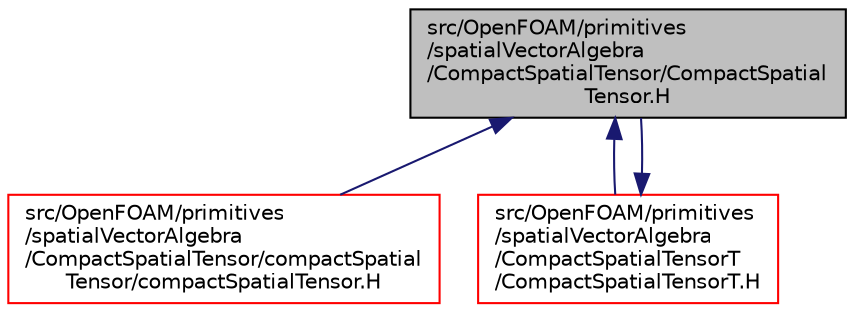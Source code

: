 digraph "src/OpenFOAM/primitives/spatialVectorAlgebra/CompactSpatialTensor/CompactSpatialTensor.H"
{
  bgcolor="transparent";
  edge [fontname="Helvetica",fontsize="10",labelfontname="Helvetica",labelfontsize="10"];
  node [fontname="Helvetica",fontsize="10",shape=record];
  Node1 [label="src/OpenFOAM/primitives\l/spatialVectorAlgebra\l/CompactSpatialTensor/CompactSpatial\lTensor.H",height=0.2,width=0.4,color="black", fillcolor="grey75", style="filled" fontcolor="black"];
  Node1 -> Node2 [dir="back",color="midnightblue",fontsize="10",style="solid",fontname="Helvetica"];
  Node2 [label="src/OpenFOAM/primitives\l/spatialVectorAlgebra\l/CompactSpatialTensor/compactSpatial\lTensor/compactSpatialTensor.H",height=0.2,width=0.4,color="red",URL="$compactSpatialTensor_8H.html"];
  Node1 -> Node3 [dir="back",color="midnightblue",fontsize="10",style="solid",fontname="Helvetica"];
  Node3 [label="src/OpenFOAM/primitives\l/spatialVectorAlgebra\l/CompactSpatialTensorT\l/CompactSpatialTensorT.H",height=0.2,width=0.4,color="red",URL="$CompactSpatialTensorT_8H.html"];
  Node3 -> Node1 [dir="back",color="midnightblue",fontsize="10",style="solid",fontname="Helvetica"];
}

